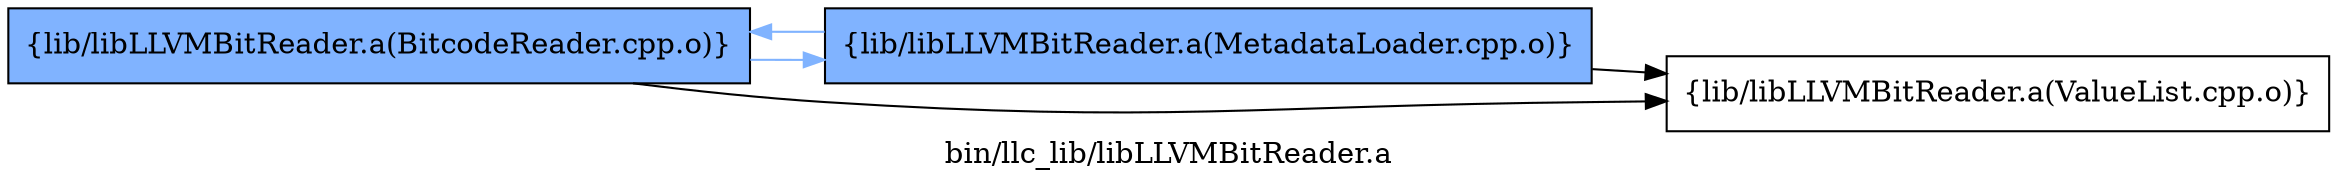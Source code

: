 digraph "bin/llc_lib/libLLVMBitReader.a" {
	label="bin/llc_lib/libLLVMBitReader.a";
	rankdir=LR;
	{ rank=same; Node0x55d3d39e10c8;  }

	Node0x55d3d39e10c8 [shape=record,shape=box,group=1,style=filled,fillcolor="0.600000 0.5 1",label="{lib/libLLVMBitReader.a(BitcodeReader.cpp.o)}"];
	Node0x55d3d39e10c8 -> Node0x55d3d39dfae8[color="0.600000 0.5 1"];
	Node0x55d3d39e10c8 -> Node0x55d3d39d4cd8;
	Node0x55d3d39dfae8 [shape=record,shape=box,group=1,style=filled,fillcolor="0.600000 0.5 1",label="{lib/libLLVMBitReader.a(MetadataLoader.cpp.o)}"];
	Node0x55d3d39dfae8 -> Node0x55d3d39e10c8[color="0.600000 0.5 1"];
	Node0x55d3d39dfae8 -> Node0x55d3d39d4cd8;
	Node0x55d3d39d4cd8 [shape=record,shape=box,group=0,label="{lib/libLLVMBitReader.a(ValueList.cpp.o)}"];
}
